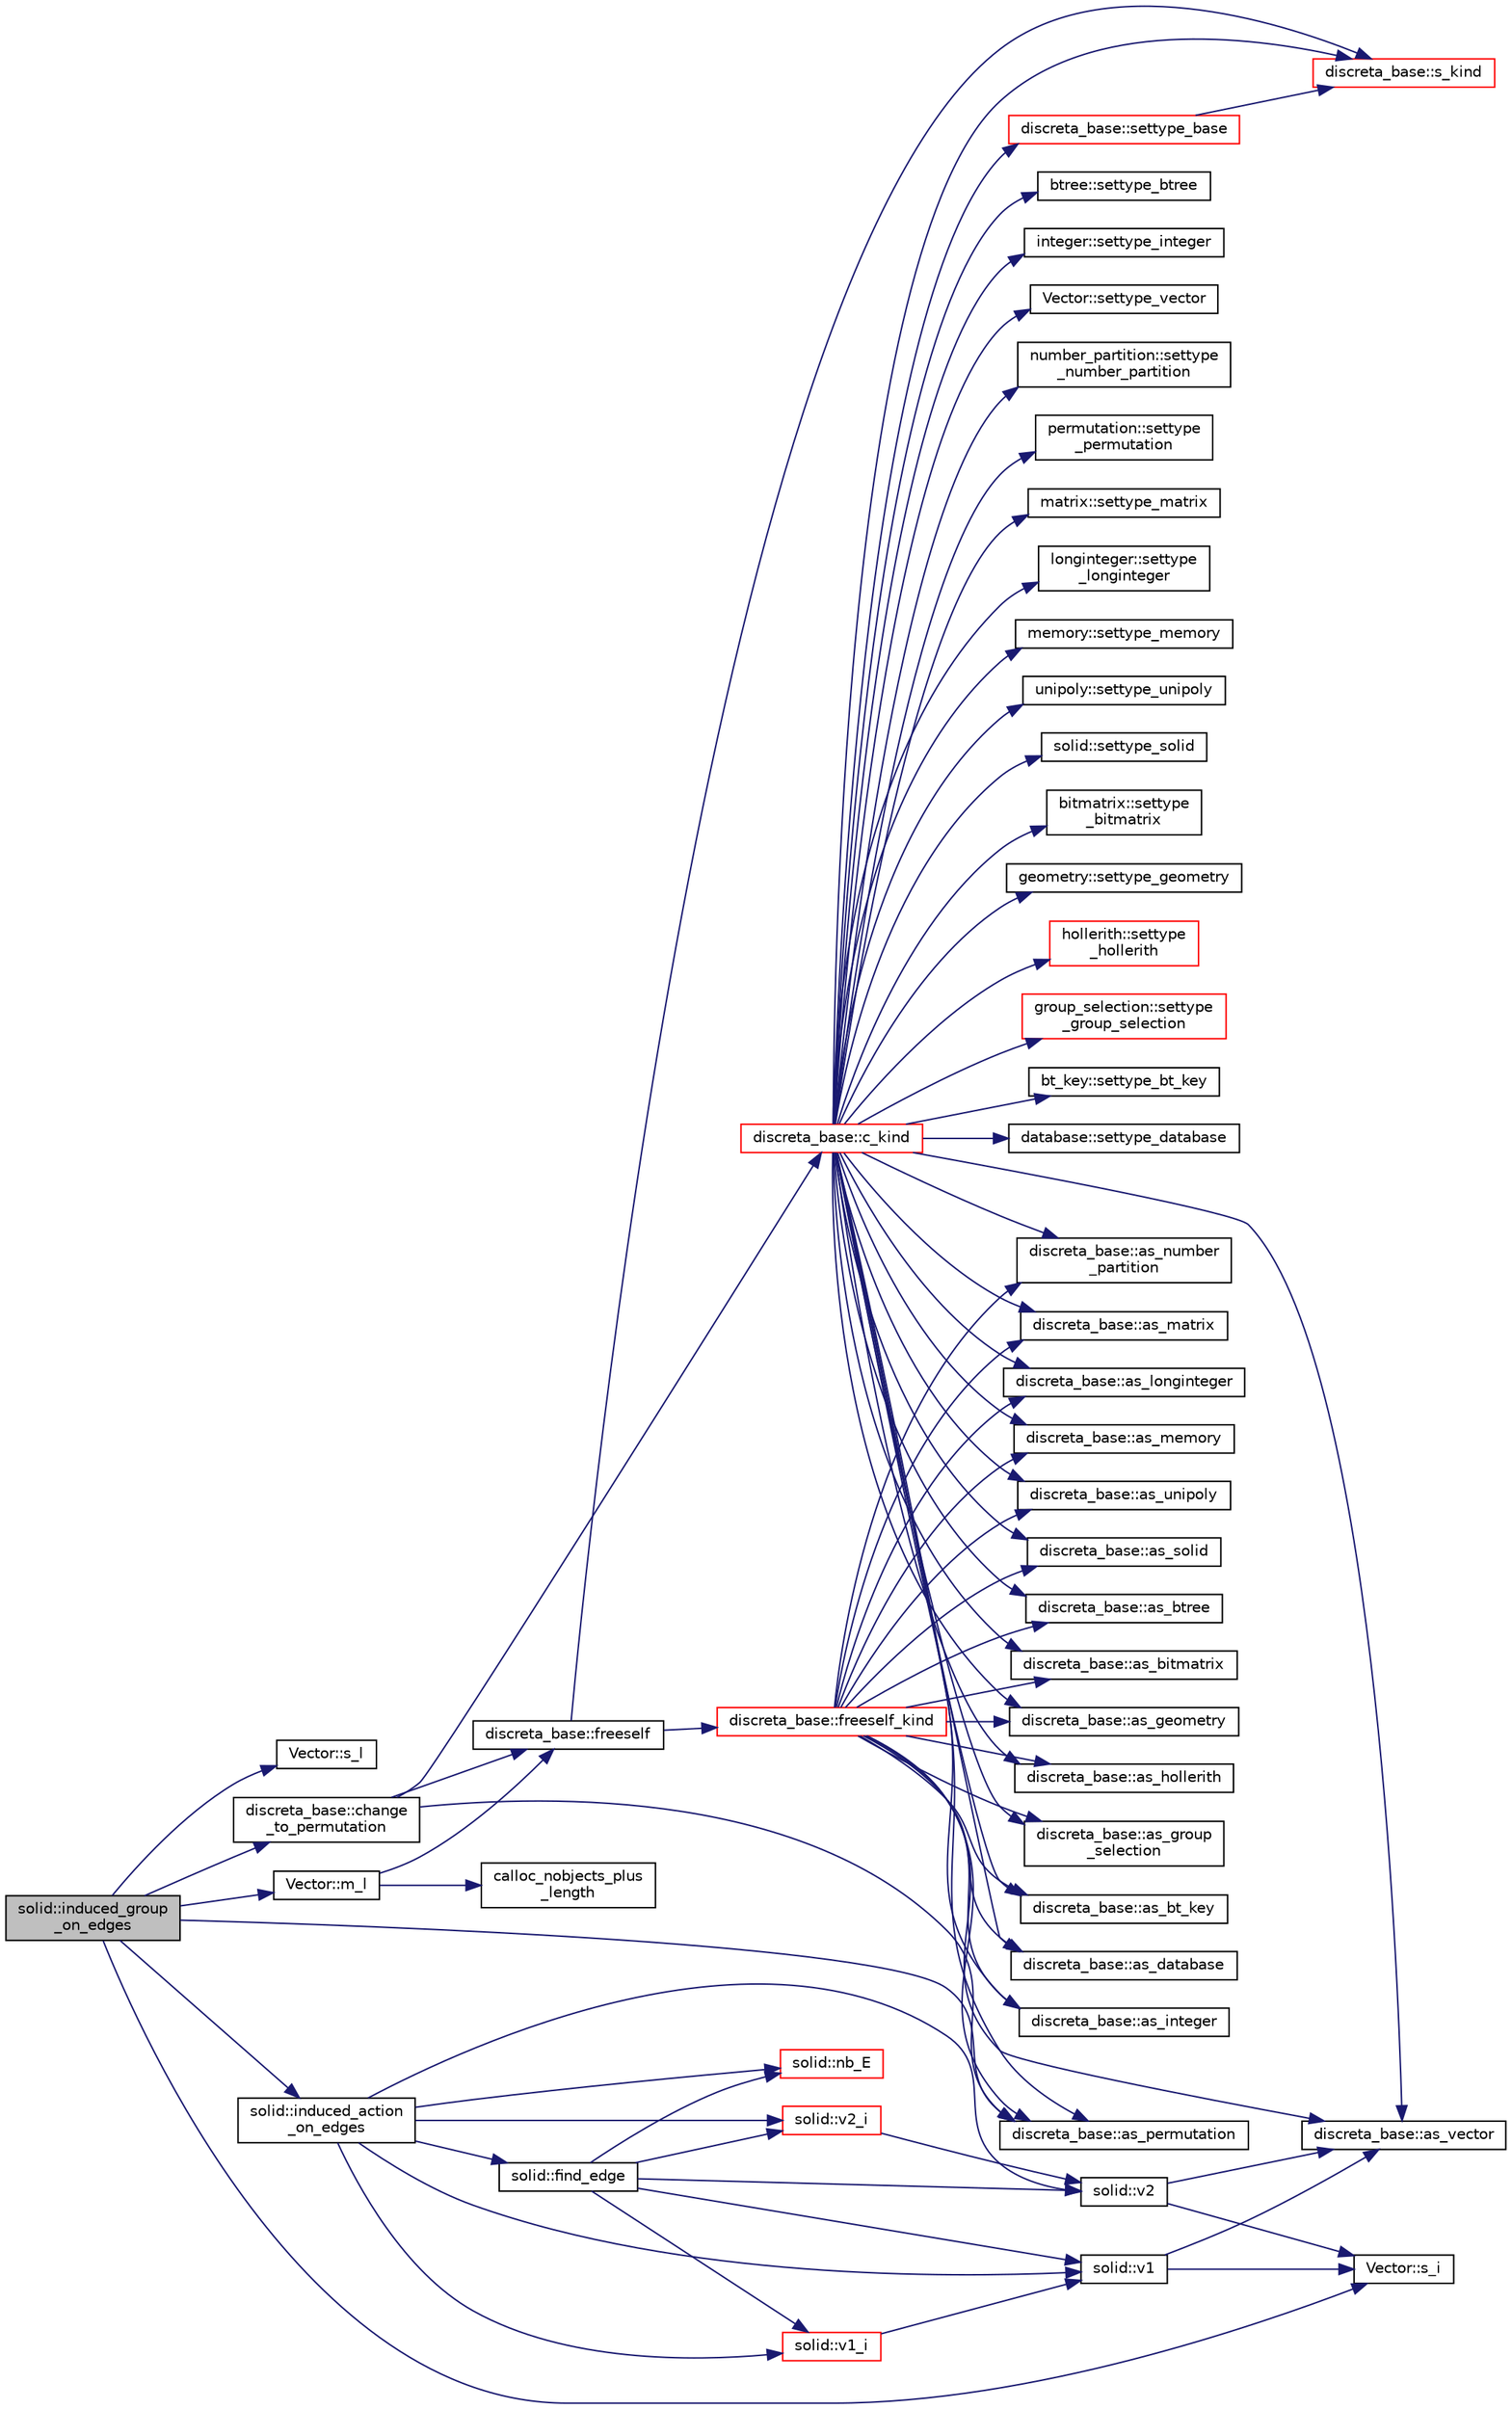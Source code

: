 digraph "solid::induced_group_on_edges"
{
  edge [fontname="Helvetica",fontsize="10",labelfontname="Helvetica",labelfontsize="10"];
  node [fontname="Helvetica",fontsize="10",shape=record];
  rankdir="LR";
  Node2952 [label="solid::induced_group\l_on_edges",height=0.2,width=0.4,color="black", fillcolor="grey75", style="filled", fontcolor="black"];
  Node2952 -> Node2953 [color="midnightblue",fontsize="10",style="solid",fontname="Helvetica"];
  Node2953 [label="Vector::s_l",height=0.2,width=0.4,color="black", fillcolor="white", style="filled",URL="$d5/db2/class_vector.html#ad2dc082288f858d22a528832289e0704"];
  Node2952 -> Node2954 [color="midnightblue",fontsize="10",style="solid",fontname="Helvetica"];
  Node2954 [label="Vector::m_l",height=0.2,width=0.4,color="black", fillcolor="white", style="filled",URL="$d5/db2/class_vector.html#a00f5520c2a6b4f5282a1a8bcf8ea74eb"];
  Node2954 -> Node2955 [color="midnightblue",fontsize="10",style="solid",fontname="Helvetica"];
  Node2955 [label="discreta_base::freeself",height=0.2,width=0.4,color="black", fillcolor="white", style="filled",URL="$d7/d71/classdiscreta__base.html#a9a3c9501a562293b5667c11b9174d6e5"];
  Node2955 -> Node2956 [color="midnightblue",fontsize="10",style="solid",fontname="Helvetica"];
  Node2956 [label="discreta_base::freeself_kind",height=0.2,width=0.4,color="red", fillcolor="white", style="filled",URL="$d7/d71/classdiscreta__base.html#a63a23ada2165b3838fab719ed458cec8"];
  Node2956 -> Node2964 [color="midnightblue",fontsize="10",style="solid",fontname="Helvetica"];
  Node2964 [label="discreta_base::as_integer",height=0.2,width=0.4,color="black", fillcolor="white", style="filled",URL="$d7/d71/classdiscreta__base.html#a00d7691eaf874fd283d942692fe8dd26"];
  Node2956 -> Node2966 [color="midnightblue",fontsize="10",style="solid",fontname="Helvetica"];
  Node2966 [label="discreta_base::as_vector",height=0.2,width=0.4,color="black", fillcolor="white", style="filled",URL="$d7/d71/classdiscreta__base.html#a7bdd6cae39c380b128ee9e17e42cf020"];
  Node2956 -> Node2969 [color="midnightblue",fontsize="10",style="solid",fontname="Helvetica"];
  Node2969 [label="discreta_base::as_number\l_partition",height=0.2,width=0.4,color="black", fillcolor="white", style="filled",URL="$d7/d71/classdiscreta__base.html#a307aa09de0e925d46697707968ffab00"];
  Node2956 -> Node2971 [color="midnightblue",fontsize="10",style="solid",fontname="Helvetica"];
  Node2971 [label="discreta_base::as_permutation",height=0.2,width=0.4,color="black", fillcolor="white", style="filled",URL="$d7/d71/classdiscreta__base.html#aa4e72f36a82984239b12ae831e131098"];
  Node2956 -> Node2973 [color="midnightblue",fontsize="10",style="solid",fontname="Helvetica"];
  Node2973 [label="discreta_base::as_matrix",height=0.2,width=0.4,color="black", fillcolor="white", style="filled",URL="$d7/d71/classdiscreta__base.html#ae4d7f56d917a4707b838fbffde6467ff"];
  Node2956 -> Node2976 [color="midnightblue",fontsize="10",style="solid",fontname="Helvetica"];
  Node2976 [label="discreta_base::as_longinteger",height=0.2,width=0.4,color="black", fillcolor="white", style="filled",URL="$d7/d71/classdiscreta__base.html#a20a094639eb711b10c8694c51937f7cd"];
  Node2956 -> Node2979 [color="midnightblue",fontsize="10",style="solid",fontname="Helvetica"];
  Node2979 [label="discreta_base::as_memory",height=0.2,width=0.4,color="black", fillcolor="white", style="filled",URL="$d7/d71/classdiscreta__base.html#ad94b2d7dce0cd4fa22db57f6e79c4bd2"];
  Node2956 -> Node2981 [color="midnightblue",fontsize="10",style="solid",fontname="Helvetica"];
  Node2981 [label="discreta_base::as_unipoly",height=0.2,width=0.4,color="black", fillcolor="white", style="filled",URL="$d7/d71/classdiscreta__base.html#ad50d8027f039fe5c2478cddb243adc9d"];
  Node2956 -> Node2983 [color="midnightblue",fontsize="10",style="solid",fontname="Helvetica"];
  Node2983 [label="discreta_base::as_solid",height=0.2,width=0.4,color="black", fillcolor="white", style="filled",URL="$d7/d71/classdiscreta__base.html#a1fc5f2b85ec97ab0a69dd64903c970a5"];
  Node2956 -> Node2985 [color="midnightblue",fontsize="10",style="solid",fontname="Helvetica"];
  Node2985 [label="discreta_base::as_bitmatrix",height=0.2,width=0.4,color="black", fillcolor="white", style="filled",URL="$d7/d71/classdiscreta__base.html#a071ad54ea8ef6c9d1d15f532e5a76df6"];
  Node2956 -> Node2987 [color="midnightblue",fontsize="10",style="solid",fontname="Helvetica"];
  Node2987 [label="discreta_base::as_geometry",height=0.2,width=0.4,color="black", fillcolor="white", style="filled",URL="$d7/d71/classdiscreta__base.html#a38fc7b4cdd830703e9d87354b79bc5c8"];
  Node2956 -> Node2989 [color="midnightblue",fontsize="10",style="solid",fontname="Helvetica"];
  Node2989 [label="discreta_base::as_hollerith",height=0.2,width=0.4,color="black", fillcolor="white", style="filled",URL="$d7/d71/classdiscreta__base.html#a3e66f82711f314710107e2f29e589690"];
  Node2956 -> Node2991 [color="midnightblue",fontsize="10",style="solid",fontname="Helvetica"];
  Node2991 [label="discreta_base::as_group\l_selection",height=0.2,width=0.4,color="black", fillcolor="white", style="filled",URL="$d7/d71/classdiscreta__base.html#aae1bac4883c567718bef9fb610abbdc8"];
  Node2956 -> Node2993 [color="midnightblue",fontsize="10",style="solid",fontname="Helvetica"];
  Node2993 [label="discreta_base::as_bt_key",height=0.2,width=0.4,color="black", fillcolor="white", style="filled",URL="$d7/d71/classdiscreta__base.html#a2734c6e08dca17cf6588bd5064ec1b9f"];
  Node2956 -> Node2995 [color="midnightblue",fontsize="10",style="solid",fontname="Helvetica"];
  Node2995 [label="discreta_base::as_database",height=0.2,width=0.4,color="black", fillcolor="white", style="filled",URL="$d7/d71/classdiscreta__base.html#ab055d39d58210a2b03ba3d33703b09a9"];
  Node2956 -> Node2997 [color="midnightblue",fontsize="10",style="solid",fontname="Helvetica"];
  Node2997 [label="discreta_base::as_btree",height=0.2,width=0.4,color="black", fillcolor="white", style="filled",URL="$d7/d71/classdiscreta__base.html#a78e76674cef2ec113c17989c11288778"];
  Node2955 -> Node2958 [color="midnightblue",fontsize="10",style="solid",fontname="Helvetica"];
  Node2958 [label="discreta_base::s_kind",height=0.2,width=0.4,color="red", fillcolor="white", style="filled",URL="$d7/d71/classdiscreta__base.html#a8a830025c74adbbc3362418a7c2ba157"];
  Node2954 -> Node3003 [color="midnightblue",fontsize="10",style="solid",fontname="Helvetica"];
  Node3003 [label="calloc_nobjects_plus\l_length",height=0.2,width=0.4,color="black", fillcolor="white", style="filled",URL="$d9/d60/discreta_8h.html#a71599d54c8c17dfa065a363f5cdd0aa4"];
  Node2952 -> Node2971 [color="midnightblue",fontsize="10",style="solid",fontname="Helvetica"];
  Node2952 -> Node3004 [color="midnightblue",fontsize="10",style="solid",fontname="Helvetica"];
  Node3004 [label="Vector::s_i",height=0.2,width=0.4,color="black", fillcolor="white", style="filled",URL="$d5/db2/class_vector.html#a1c4fe1752523df8119f70dd550244871"];
  Node2952 -> Node3005 [color="midnightblue",fontsize="10",style="solid",fontname="Helvetica"];
  Node3005 [label="discreta_base::change\l_to_permutation",height=0.2,width=0.4,color="black", fillcolor="white", style="filled",URL="$d7/d71/classdiscreta__base.html#a38e11ff129ddc29d67b54520e9a0a538"];
  Node3005 -> Node2955 [color="midnightblue",fontsize="10",style="solid",fontname="Helvetica"];
  Node3005 -> Node3006 [color="midnightblue",fontsize="10",style="solid",fontname="Helvetica"];
  Node3006 [label="discreta_base::c_kind",height=0.2,width=0.4,color="red", fillcolor="white", style="filled",URL="$d7/d71/classdiscreta__base.html#adc2ff61589c2d083688e7a43f333cb62"];
  Node3006 -> Node3007 [color="midnightblue",fontsize="10",style="solid",fontname="Helvetica"];
  Node3007 [label="discreta_base::settype_base",height=0.2,width=0.4,color="red", fillcolor="white", style="filled",URL="$d7/d71/classdiscreta__base.html#a4f42899a89447d1c3993ea07c38f8ad4"];
  Node3007 -> Node2958 [color="midnightblue",fontsize="10",style="solid",fontname="Helvetica"];
  Node3006 -> Node2964 [color="midnightblue",fontsize="10",style="solid",fontname="Helvetica"];
  Node3006 -> Node3008 [color="midnightblue",fontsize="10",style="solid",fontname="Helvetica"];
  Node3008 [label="integer::settype_integer",height=0.2,width=0.4,color="black", fillcolor="white", style="filled",URL="$d0/de5/classinteger.html#a6265c65ef311229acd513d748faba796"];
  Node3006 -> Node2966 [color="midnightblue",fontsize="10",style="solid",fontname="Helvetica"];
  Node3006 -> Node3009 [color="midnightblue",fontsize="10",style="solid",fontname="Helvetica"];
  Node3009 [label="Vector::settype_vector",height=0.2,width=0.4,color="black", fillcolor="white", style="filled",URL="$d5/db2/class_vector.html#a34e0d00b18c051f23904a8429fa6c8b4"];
  Node3006 -> Node2969 [color="midnightblue",fontsize="10",style="solid",fontname="Helvetica"];
  Node3006 -> Node3010 [color="midnightblue",fontsize="10",style="solid",fontname="Helvetica"];
  Node3010 [label="number_partition::settype\l_number_partition",height=0.2,width=0.4,color="black", fillcolor="white", style="filled",URL="$df/d50/classnumber__partition.html#a3aaec1b557758f643ffc8555bbc358be"];
  Node3006 -> Node2971 [color="midnightblue",fontsize="10",style="solid",fontname="Helvetica"];
  Node3006 -> Node3011 [color="midnightblue",fontsize="10",style="solid",fontname="Helvetica"];
  Node3011 [label="permutation::settype\l_permutation",height=0.2,width=0.4,color="black", fillcolor="white", style="filled",URL="$d0/d08/classpermutation.html#af1eea29f86195cede9562e444664c28c"];
  Node3006 -> Node2973 [color="midnightblue",fontsize="10",style="solid",fontname="Helvetica"];
  Node3006 -> Node3012 [color="midnightblue",fontsize="10",style="solid",fontname="Helvetica"];
  Node3012 [label="matrix::settype_matrix",height=0.2,width=0.4,color="black", fillcolor="white", style="filled",URL="$d1/d8d/classmatrix.html#a1780283a64a789e4084d792683d276bb"];
  Node3006 -> Node2976 [color="midnightblue",fontsize="10",style="solid",fontname="Helvetica"];
  Node3006 -> Node3013 [color="midnightblue",fontsize="10",style="solid",fontname="Helvetica"];
  Node3013 [label="longinteger::settype\l_longinteger",height=0.2,width=0.4,color="black", fillcolor="white", style="filled",URL="$d3/d71/classlonginteger.html#ae5f811ece8df31b9ff114368a18e1dc5"];
  Node3006 -> Node2979 [color="midnightblue",fontsize="10",style="solid",fontname="Helvetica"];
  Node3006 -> Node3014 [color="midnightblue",fontsize="10",style="solid",fontname="Helvetica"];
  Node3014 [label="memory::settype_memory",height=0.2,width=0.4,color="black", fillcolor="white", style="filled",URL="$d8/d99/classmemory.html#a33aae277f9b8fe36b02e9d5da895451b"];
  Node3006 -> Node2981 [color="midnightblue",fontsize="10",style="solid",fontname="Helvetica"];
  Node3006 -> Node3015 [color="midnightblue",fontsize="10",style="solid",fontname="Helvetica"];
  Node3015 [label="unipoly::settype_unipoly",height=0.2,width=0.4,color="black", fillcolor="white", style="filled",URL="$d1/d89/classunipoly.html#a8db854fcc85c5e1150b1f1b1c005c95b"];
  Node3006 -> Node2983 [color="midnightblue",fontsize="10",style="solid",fontname="Helvetica"];
  Node3006 -> Node3016 [color="midnightblue",fontsize="10",style="solid",fontname="Helvetica"];
  Node3016 [label="solid::settype_solid",height=0.2,width=0.4,color="black", fillcolor="white", style="filled",URL="$d8/def/classsolid.html#a775bd4821f75a8aee4ea3d4335ff90e0"];
  Node3006 -> Node2985 [color="midnightblue",fontsize="10",style="solid",fontname="Helvetica"];
  Node3006 -> Node3017 [color="midnightblue",fontsize="10",style="solid",fontname="Helvetica"];
  Node3017 [label="bitmatrix::settype\l_bitmatrix",height=0.2,width=0.4,color="black", fillcolor="white", style="filled",URL="$de/dc8/classbitmatrix.html#acb571d947f9526665ebbdc0ce3e2a973"];
  Node3006 -> Node2987 [color="midnightblue",fontsize="10",style="solid",fontname="Helvetica"];
  Node3006 -> Node3018 [color="midnightblue",fontsize="10",style="solid",fontname="Helvetica"];
  Node3018 [label="geometry::settype_geometry",height=0.2,width=0.4,color="black", fillcolor="white", style="filled",URL="$da/d44/classgeometry.html#ab4a336baba6a3f56f5ffa053a5be5ba7"];
  Node3006 -> Node2989 [color="midnightblue",fontsize="10",style="solid",fontname="Helvetica"];
  Node3006 -> Node3019 [color="midnightblue",fontsize="10",style="solid",fontname="Helvetica"];
  Node3019 [label="hollerith::settype\l_hollerith",height=0.2,width=0.4,color="red", fillcolor="white", style="filled",URL="$d8/d99/classhollerith.html#a23bbd4acfc88a0e90f1245f243f51f76"];
  Node3006 -> Node2991 [color="midnightblue",fontsize="10",style="solid",fontname="Helvetica"];
  Node3006 -> Node3021 [color="midnightblue",fontsize="10",style="solid",fontname="Helvetica"];
  Node3021 [label="group_selection::settype\l_group_selection",height=0.2,width=0.4,color="red", fillcolor="white", style="filled",URL="$d6/db0/classgroup__selection.html#a015ed73b7b8d784bedd4d11ac1fc0ec1"];
  Node3006 -> Node2993 [color="midnightblue",fontsize="10",style="solid",fontname="Helvetica"];
  Node3006 -> Node3023 [color="midnightblue",fontsize="10",style="solid",fontname="Helvetica"];
  Node3023 [label="bt_key::settype_bt_key",height=0.2,width=0.4,color="black", fillcolor="white", style="filled",URL="$d1/de5/classbt__key.html#a352bb10beb7c789d8d29373035824800"];
  Node3006 -> Node2995 [color="midnightblue",fontsize="10",style="solid",fontname="Helvetica"];
  Node3006 -> Node3024 [color="midnightblue",fontsize="10",style="solid",fontname="Helvetica"];
  Node3024 [label="database::settype_database",height=0.2,width=0.4,color="black", fillcolor="white", style="filled",URL="$db/d72/classdatabase.html#a014639aa001462e480eb1f3984839b72"];
  Node3006 -> Node2997 [color="midnightblue",fontsize="10",style="solid",fontname="Helvetica"];
  Node3006 -> Node3025 [color="midnightblue",fontsize="10",style="solid",fontname="Helvetica"];
  Node3025 [label="btree::settype_btree",height=0.2,width=0.4,color="black", fillcolor="white", style="filled",URL="$dd/db0/classbtree.html#a5a1b9773c848908a6050cc733d2d9780"];
  Node3006 -> Node2958 [color="midnightblue",fontsize="10",style="solid",fontname="Helvetica"];
  Node3005 -> Node2971 [color="midnightblue",fontsize="10",style="solid",fontname="Helvetica"];
  Node2952 -> Node3028 [color="midnightblue",fontsize="10",style="solid",fontname="Helvetica"];
  Node3028 [label="solid::induced_action\l_on_edges",height=0.2,width=0.4,color="black", fillcolor="white", style="filled",URL="$d8/def/classsolid.html#a372d0459fd74de947a5cb0d53ddbd6f0"];
  Node3028 -> Node3029 [color="midnightblue",fontsize="10",style="solid",fontname="Helvetica"];
  Node3029 [label="solid::v1",height=0.2,width=0.4,color="black", fillcolor="white", style="filled",URL="$d8/def/classsolid.html#a9f4ad6a7821b9be2f0f1e19cdb23933c"];
  Node3029 -> Node3004 [color="midnightblue",fontsize="10",style="solid",fontname="Helvetica"];
  Node3029 -> Node2966 [color="midnightblue",fontsize="10",style="solid",fontname="Helvetica"];
  Node3028 -> Node3030 [color="midnightblue",fontsize="10",style="solid",fontname="Helvetica"];
  Node3030 [label="solid::v2",height=0.2,width=0.4,color="black", fillcolor="white", style="filled",URL="$d8/def/classsolid.html#a49eb435004424f5d9fa17d55489a9a94"];
  Node3030 -> Node3004 [color="midnightblue",fontsize="10",style="solid",fontname="Helvetica"];
  Node3030 -> Node2966 [color="midnightblue",fontsize="10",style="solid",fontname="Helvetica"];
  Node3028 -> Node3031 [color="midnightblue",fontsize="10",style="solid",fontname="Helvetica"];
  Node3031 [label="solid::nb_E",height=0.2,width=0.4,color="red", fillcolor="white", style="filled",URL="$d8/def/classsolid.html#abf4c4af23b0746c618d03d63b32a9e7e"];
  Node3028 -> Node3035 [color="midnightblue",fontsize="10",style="solid",fontname="Helvetica"];
  Node3035 [label="solid::v1_i",height=0.2,width=0.4,color="red", fillcolor="white", style="filled",URL="$d8/def/classsolid.html#a1e0894ad230270e0a74f49e4cc8bde8f"];
  Node3035 -> Node3029 [color="midnightblue",fontsize="10",style="solid",fontname="Helvetica"];
  Node3028 -> Node3036 [color="midnightblue",fontsize="10",style="solid",fontname="Helvetica"];
  Node3036 [label="solid::v2_i",height=0.2,width=0.4,color="red", fillcolor="white", style="filled",URL="$d8/def/classsolid.html#a762c91ec8b487c2cacde991fb1c9fed4"];
  Node3036 -> Node3030 [color="midnightblue",fontsize="10",style="solid",fontname="Helvetica"];
  Node3028 -> Node3037 [color="midnightblue",fontsize="10",style="solid",fontname="Helvetica"];
  Node3037 [label="solid::find_edge",height=0.2,width=0.4,color="black", fillcolor="white", style="filled",URL="$d8/def/classsolid.html#a4e6e784df5bac1fcd8398f5e6c7df493"];
  Node3037 -> Node3031 [color="midnightblue",fontsize="10",style="solid",fontname="Helvetica"];
  Node3037 -> Node3035 [color="midnightblue",fontsize="10",style="solid",fontname="Helvetica"];
  Node3037 -> Node3036 [color="midnightblue",fontsize="10",style="solid",fontname="Helvetica"];
  Node3037 -> Node3029 [color="midnightblue",fontsize="10",style="solid",fontname="Helvetica"];
  Node3037 -> Node3030 [color="midnightblue",fontsize="10",style="solid",fontname="Helvetica"];
}
